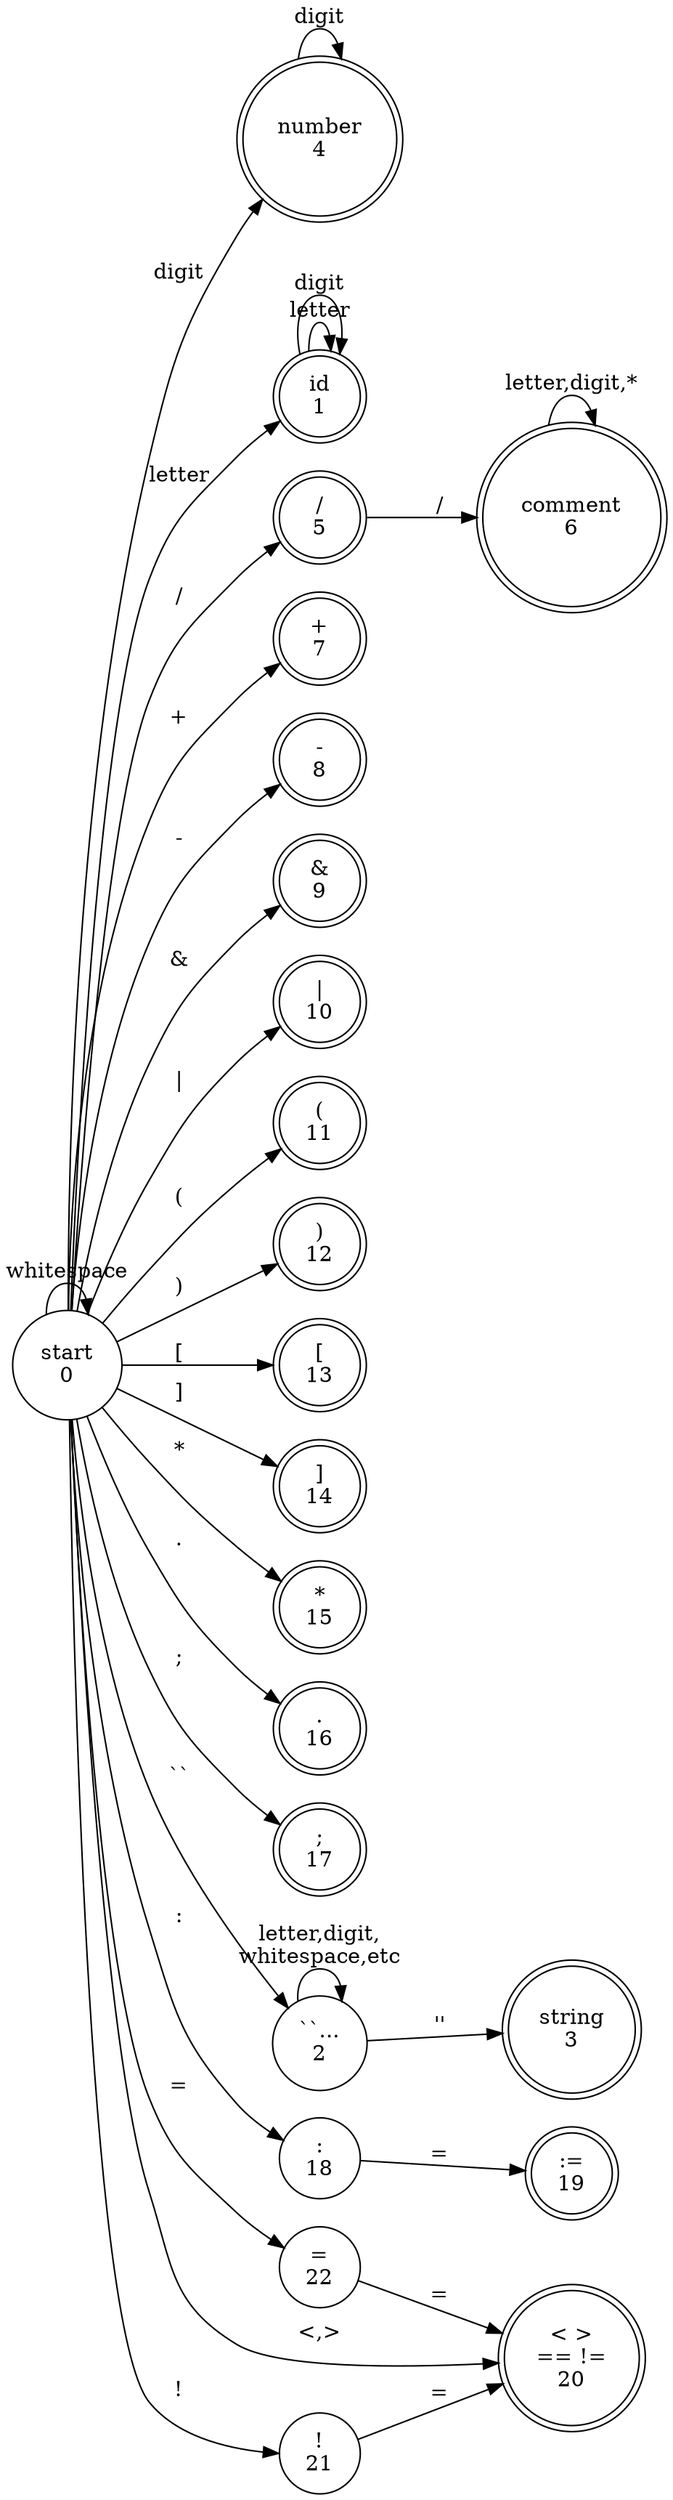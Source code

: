 digraph G {                                                              
    rankdir=LR
    overlap=false
    node [shape = doublecircle]; 
//FINAL STATES
    number [label = "number\n4"];
    id [label="id\n1"];
    string [label="string\n3"] ;
    comment [label="comment\n6"];
    slash [label="/\n5"]
    add [label="+\n7"];
    sub [label="-\n8"];
    bitand [label="&\n9"];
    bitor [label="|\n10"];
    lparen [label="(\n11"];
    rparen [label=")\n12"];
    lbracket [label="[\n13"];
    rbracket [label="]\n14"];
    asterisk [label="*\n15"];
    period [label=".\n16"];
    semicolon [label=";\n17"];
    assign [label=":=\n19"];
    relop [label="< >\n== !=\n20"]
    
    node [shape=circle]                                                                                      
// Intermediate States
    start [label = "start\n0"];
    "``" [label = "``...\n2"];
    colon [label=":\n18"];
    exclaim [label="!\n21"];
    equal [label="=\n22"];

    edge [label=a]
    edge [texmode="math"]
    
    start->id [label=letter]
    id->id [label=letter]
    id->id [label=digit]
//    id->start [label="\\lambda"]
    
    start->number [label=digit]
    number->number [label=digit]
//    number->start [label="\\lambda"]
    
    start->slash [label="/"]
    slash->comment [label="/"]
    comment->comment [label="letter,digit,*"]
//    comment->start [label=newline]

    start->start [label=whitespace]

    start->"``" [label="``"]
    "``"->"``" [label="letter,digit,\nwhitespace,etc"]
    "``"->string [label="''"]

    start->add[label="+"]
    start->sub[label="-"]	
    
    start->bitand [label="&"]
    start->bitor [label="|"]
    start->lparen [label="("]
    start->rparen [label=")"]
    start->lbracket [label="["]
    start->rbracket [label="]"]
    
    start->asterisk [label="*"]
    start->period [label="."]
    start->semicolon [label=";"]
    
    start->colon [label=":"]
    colon->assign [label="="]
    
    start->relop [label="<,>"]
    start->equal [label="="]
    start->exclaim [label="!"]
    equal->relop [label="="]
    exclaim->relop [label="="]
    
    
    
    

/*subgraph cluster_keywords{
      subgraph cluster_and{
        start->a [label=a]
        a->an [label=n]
        an->and [label=d]
        and->start [label="\\lambda"]
      }
      subgraph cluster_begin{
        start->b[label=b]
      	b->be [label=e]
      	be->beg [label=g]
      	beg->begi [label=i]
      	begi->begin [label=n]
      	begin->start [label="\\lambda"]
      }
      
      subgraph cluster_boolean{
        b->bo[label=o]
      	bo->boo[label=o]
      	boo->bool[label=l]
      	bool->boole[label=e]
      	boole->boolea[label=a]
      	boolea->boolean[label=n]
      	boolean->start [label="\\lambda"]
      }     		  
      start->c[label=c]
      c->ca[label=a]
      ca->cas[label=s]
      cas->case[label=e]
      case->start[label="\\lambda"]
      
      start->d[label=d]
      d->de[label=e]
      de->def[label=f]
      def->defa[label=a]
      defa->defau[label=u]
      defau->defaul[label=l]
      defaul->default[label=t]
      default->start[label="\\lambda"]

      
      label = Keywords
    }
*/    
  }	

